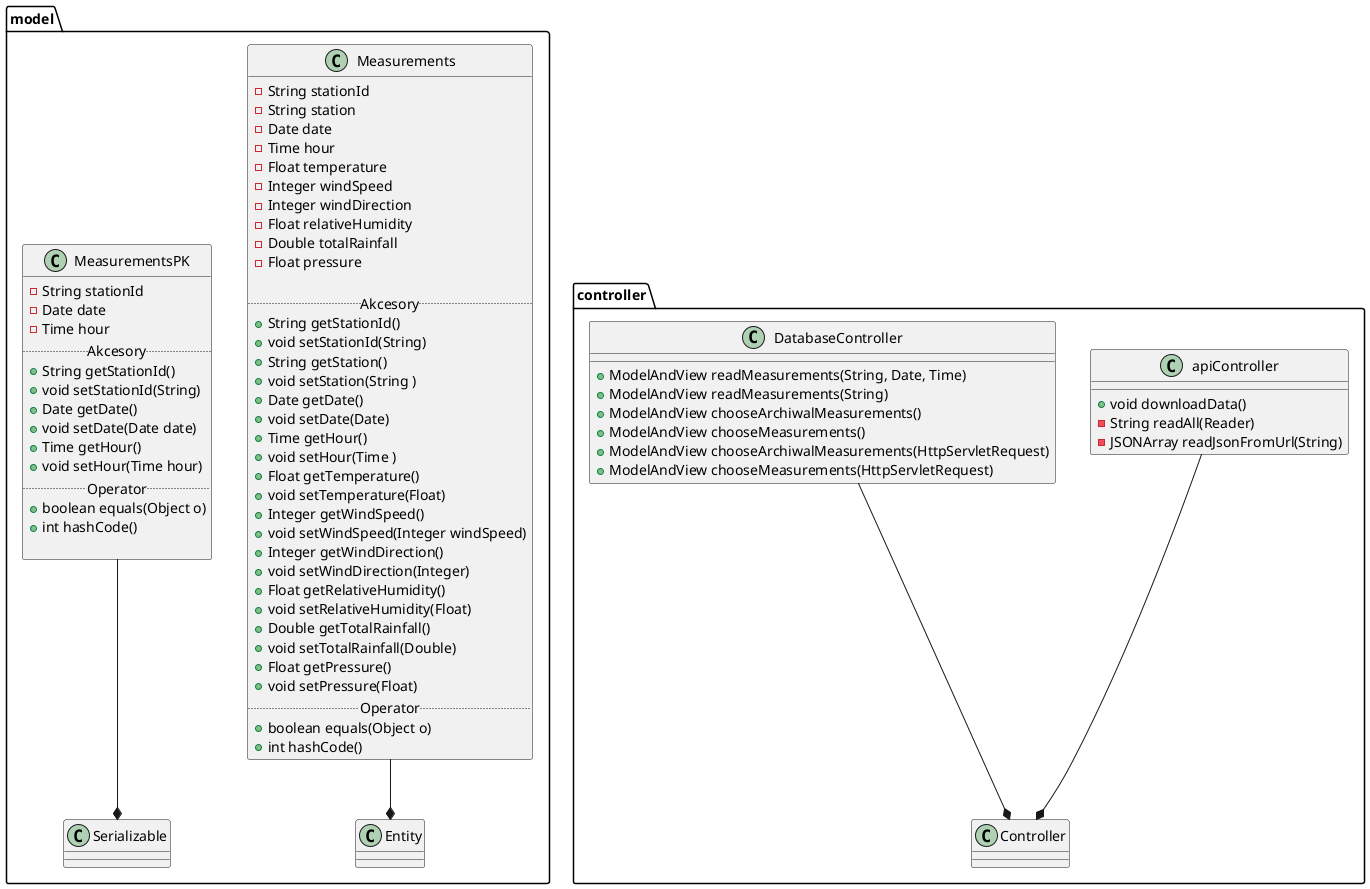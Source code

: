 @startuml
package model  {

  Measurements --* Entity
  MeasurementsPK --* Serializable

   class Measurements {
      - String stationId
      - String station
      - Date date
      - Time hour
      - Float temperature
      - Integer windSpeed
      - Integer windDirection
      - Float relativeHumidity
      - Double totalRainfall
      - Float pressure

      ..Akcesory..
   + String getStationId()
   + void setStationId(String)
   + String getStation()
   + void setStation(String )
   + Date getDate()
   + void setDate(Date)
   + Time getHour()
   + void setHour(Time )
   + Float getTemperature()
   + void setTemperature(Float)
   + Integer getWindSpeed()
   + void setWindSpeed(Integer windSpeed)
   + Integer getWindDirection()
   + void setWindDirection(Integer)
   + Float getRelativeHumidity()
   + void setRelativeHumidity(Float)
   + Double getTotalRainfall()
   + void setTotalRainfall(Double)
   + Float getPressure()
   + void setPressure(Float)
  ..Operator..
  + boolean equals(Object o)
  + int hashCode()
}

 class MeasurementsPK {
   - String stationId
   - Date date
   - Time hour
   ..Akcesory..
   + String getStationId()
   + void setStationId(String)
   + Date getDate()
   + void setDate(Date date)
   + Time getHour()
   + void setHour(Time hour)
  ..Operator..
   + boolean equals(Object o)
   + int hashCode()

 }

}
package controller {
  apiController --* Controller
  DatabaseController --* Controller
  class apiController{
    + void downloadData()
    - String readAll(Reader)
    - JSONArray readJsonFromUrl(String)
  }
  class DatabaseController{
    + ModelAndView readMeasurements(String, Date, Time)
    + ModelAndView readMeasurements(String)
    + ModelAndView chooseArchiwalMeasurements()
    + ModelAndView chooseMeasurements()
    + ModelAndView chooseArchiwalMeasurements(HttpServletRequest)
    + ModelAndView chooseMeasurements(HttpServletRequest)


  }
}
@enduml
